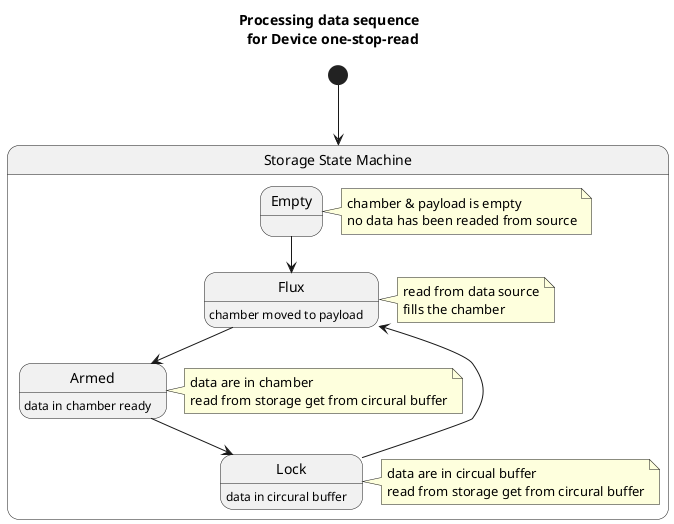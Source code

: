 @startuml

title Processing data sequence \n for Device one-stop-read
[*] --> Storage

state Storage as "Storage State Machine" {
  state Empty
  state Armed : data in chamber ready
  state Flux : chamber moved to payload
  state Lock : data in circural buffer 
  Empty --> Flux
  Flux --> Armed
  Armed --> Lock
  Lock --> Flux
  
  note right of Empty
  chamber & payload is empty 
  no data has been readed from source
  end note
  
  note right of Flux
  read from data source
  fills the chamber
  end note
  
  note right of Armed
  data are in chamber
  read from storage get from circural buffer
  end note
  
  note right of Lock
  data are in circual buffer
  read from storage get from circural buffer
  end note
  }

@enduml
